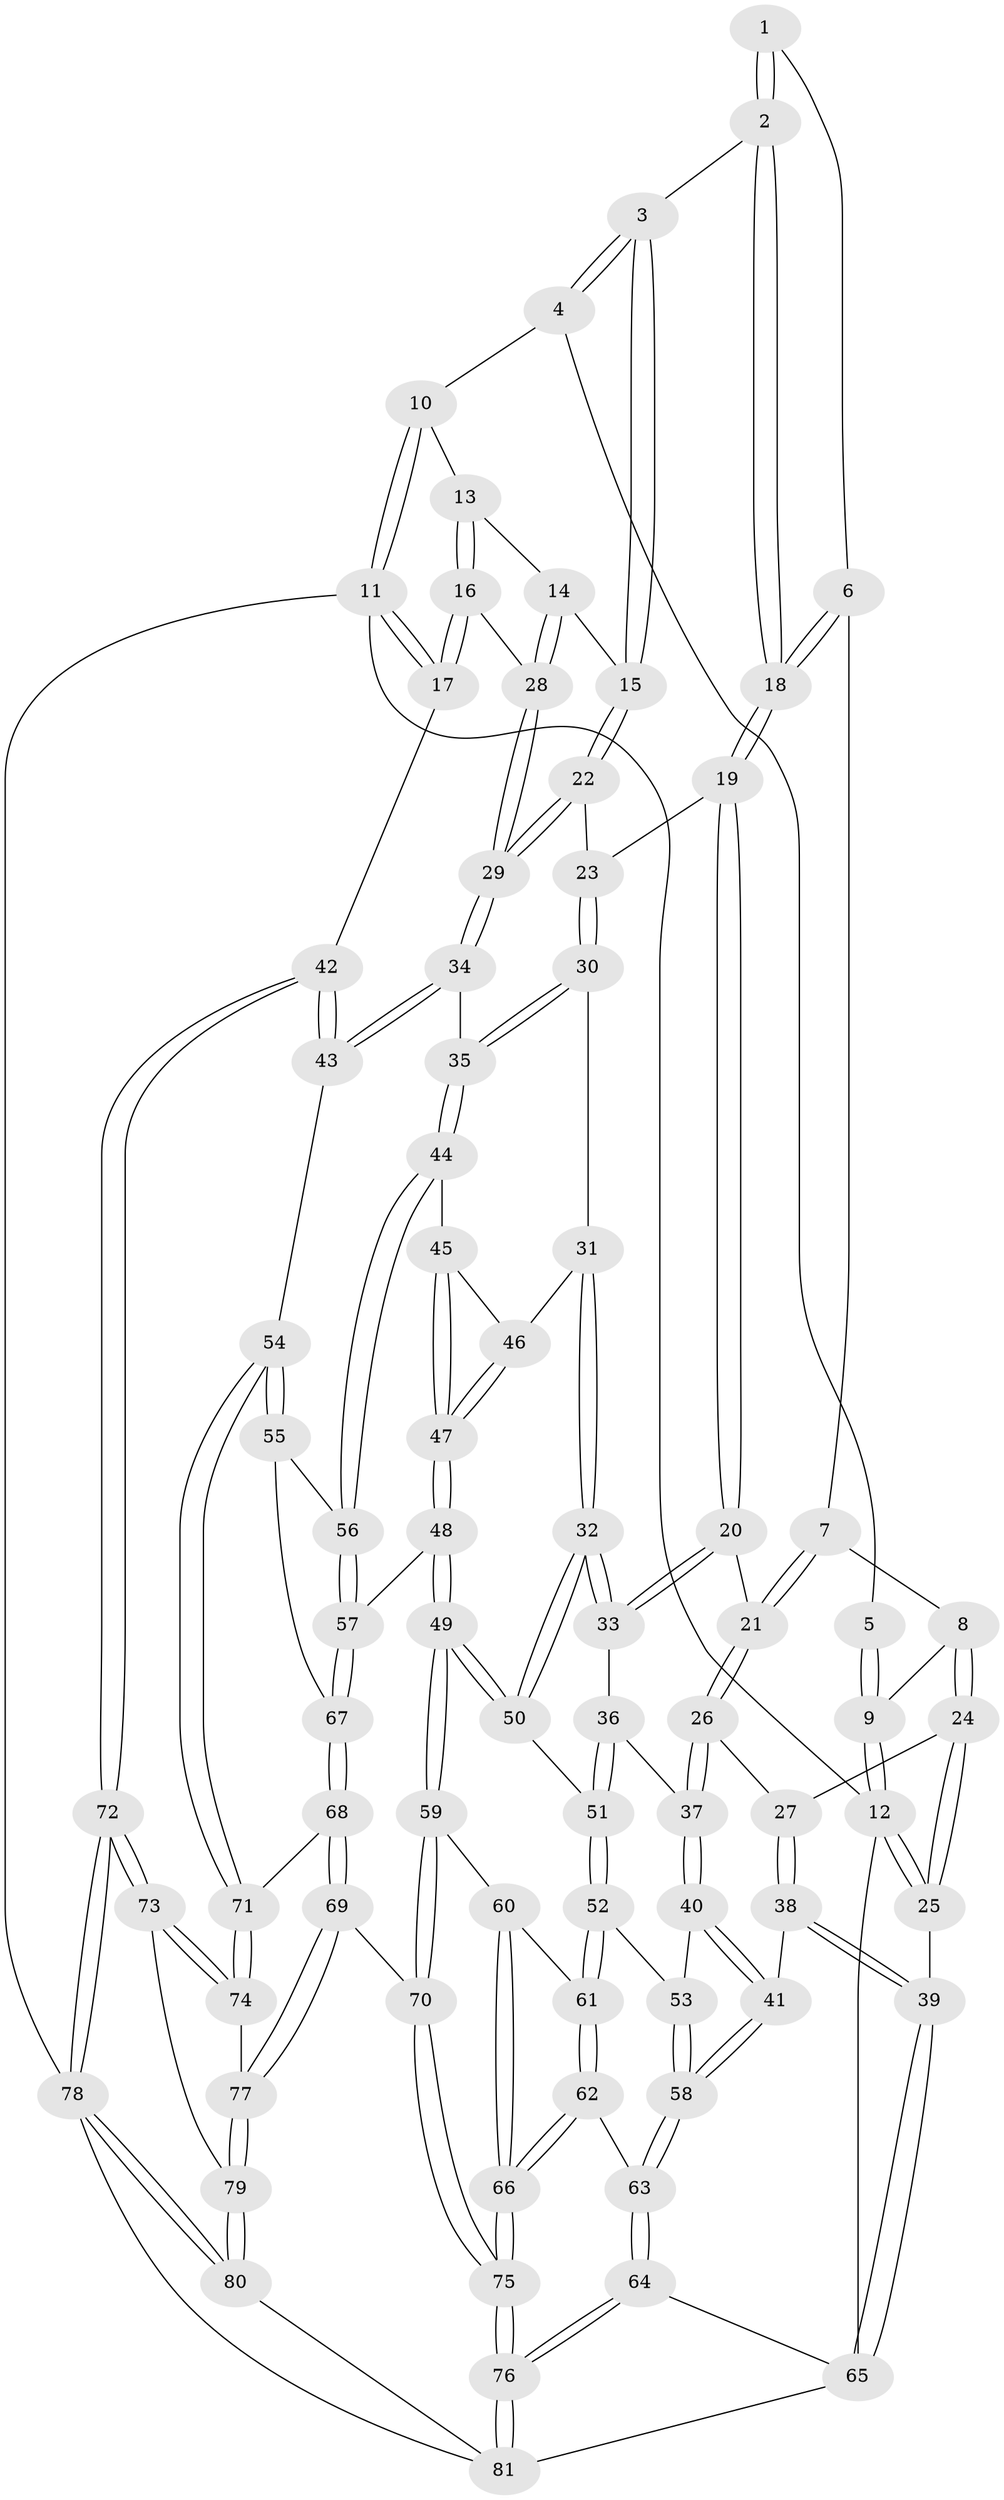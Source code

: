 // Generated by graph-tools (version 1.1) at 2025/51/03/09/25 03:51:10]
// undirected, 81 vertices, 199 edges
graph export_dot {
graph [start="1"]
  node [color=gray90,style=filled];
  1 [pos="+0.38937136046305815+0"];
  2 [pos="+0.47828429615823626+0.1608040807680691"];
  3 [pos="+0.6489917617342504+0"];
  4 [pos="+0.6569693093317183+0"];
  5 [pos="+0.3836326477687072+0"];
  6 [pos="+0.33293385999588626+0.09893119878803566"];
  7 [pos="+0.23865025640504367+0.14839200159598911"];
  8 [pos="+0.17086310311344796+0.1438327712854061"];
  9 [pos="+0.05738716119330212+0"];
  10 [pos="+0.7782127548401959+0"];
  11 [pos="+1+0"];
  12 [pos="+0+0"];
  13 [pos="+0.8675256868269765+0.06061087507261435"];
  14 [pos="+0.7298697411994699+0.1880860086003493"];
  15 [pos="+0.7207268124017652+0.18875489462246886"];
  16 [pos="+1+0.2066816185944715"];
  17 [pos="+1+0.19423782264699907"];
  18 [pos="+0.4715050613714629+0.19402020858992586"];
  19 [pos="+0.4715767005118491+0.19471815438074097"];
  20 [pos="+0.428924689283036+0.25989886492451364"];
  21 [pos="+0.3996568407037237+0.2623549214848302"];
  22 [pos="+0.7133681121690693+0.19853253043075528"];
  23 [pos="+0.6743067811001868+0.230448097253408"];
  24 [pos="+0.11607216818943028+0.2521134582914175"];
  25 [pos="+0+0.25705503072917024"];
  26 [pos="+0.28130344954198216+0.3385390482927794"];
  27 [pos="+0.1266694764103643+0.27089418451562913"];
  28 [pos="+0.9634319290154405+0.25036675109052514"];
  29 [pos="+0.8419645917019951+0.4171682122181796"];
  30 [pos="+0.6597045881364406+0.29902012051510685"];
  31 [pos="+0.6209948146803312+0.3601100152095647"];
  32 [pos="+0.5177487844045322+0.3926013058599447"];
  33 [pos="+0.43345506694282465+0.2705273035967817"];
  34 [pos="+0.8345210191220593+0.43833678882577065"];
  35 [pos="+0.8218276610346485+0.44345403422587226"];
  36 [pos="+0.3714477900459057+0.42795225071756515"];
  37 [pos="+0.29027477310844113+0.39582990955623826"];
  38 [pos="+0.1175171640785991+0.4478737328922574"];
  39 [pos="+0+0.5116316618145641"];
  40 [pos="+0.272455656960363+0.43060883224737617"];
  41 [pos="+0.1874331091002122+0.5270265927619295"];
  42 [pos="+1+0.5680900493248496"];
  43 [pos="+1+0.5600414210023157"];
  44 [pos="+0.7829108003048011+0.474072500892012"];
  45 [pos="+0.7718534519408565+0.4760261696130312"];
  46 [pos="+0.6377168469409704+0.38755857556811973"];
  47 [pos="+0.6351922619912157+0.5553084546993597"];
  48 [pos="+0.6236403802030629+0.567267722609789"];
  49 [pos="+0.5825081244685999+0.5795396843788587"];
  50 [pos="+0.49191136515326966+0.4846173824364105"];
  51 [pos="+0.4278264174493171+0.49747036256154853"];
  52 [pos="+0.3962971702604944+0.525191872732175"];
  53 [pos="+0.3776504579466107+0.5226459531673663"];
  54 [pos="+0.874098265436847+0.6547399872421423"];
  55 [pos="+0.8193472692255926+0.6339351858921576"];
  56 [pos="+0.7853226942166516+0.49476550384530465"];
  57 [pos="+0.7302995317318598+0.6432909568887354"];
  58 [pos="+0.18949561646614246+0.5368621083219922"];
  59 [pos="+0.5604021576450022+0.64376330610964"];
  60 [pos="+0.40200346076162413+0.63224464489299"];
  61 [pos="+0.3863514341493737+0.5737141600821388"];
  62 [pos="+0.18673637299052392+0.6610439962776294"];
  63 [pos="+0.17473105598144748+0.654036583027476"];
  64 [pos="+0+0.7423476958795483"];
  65 [pos="+0+0.7329576279181096"];
  66 [pos="+0.3328498673624681+0.7912463834512347"];
  67 [pos="+0.7426315937852924+0.6560904557330571"];
  68 [pos="+0.7215340997560028+0.747476436662948"];
  69 [pos="+0.6769756429660997+0.8130251002877729"];
  70 [pos="+0.5600658367413961+0.7292270264047792"];
  71 [pos="+0.87203136084357+0.7217109425586585"];
  72 [pos="+1+1"];
  73 [pos="+0.9324145935266683+0.8537821722938593"];
  74 [pos="+0.9225626681810698+0.8458907868999459"];
  75 [pos="+0.3577530388430929+0.8385016952926826"];
  76 [pos="+0.33134748415633986+1"];
  77 [pos="+0.6796334060295175+0.8207980548049263"];
  78 [pos="+1+1"];
  79 [pos="+0.6477482233991235+0.9894775576202417"];
  80 [pos="+0.6085840491450103+1"];
  81 [pos="+0.33222090622678363+1"];
  1 -- 2;
  1 -- 2;
  1 -- 6;
  2 -- 3;
  2 -- 18;
  2 -- 18;
  3 -- 4;
  3 -- 4;
  3 -- 15;
  3 -- 15;
  4 -- 5;
  4 -- 10;
  5 -- 9;
  5 -- 9;
  6 -- 7;
  6 -- 18;
  6 -- 18;
  7 -- 8;
  7 -- 21;
  7 -- 21;
  8 -- 9;
  8 -- 24;
  8 -- 24;
  9 -- 12;
  9 -- 12;
  10 -- 11;
  10 -- 11;
  10 -- 13;
  11 -- 12;
  11 -- 17;
  11 -- 17;
  11 -- 78;
  12 -- 25;
  12 -- 25;
  12 -- 65;
  13 -- 14;
  13 -- 16;
  13 -- 16;
  14 -- 15;
  14 -- 28;
  14 -- 28;
  15 -- 22;
  15 -- 22;
  16 -- 17;
  16 -- 17;
  16 -- 28;
  17 -- 42;
  18 -- 19;
  18 -- 19;
  19 -- 20;
  19 -- 20;
  19 -- 23;
  20 -- 21;
  20 -- 33;
  20 -- 33;
  21 -- 26;
  21 -- 26;
  22 -- 23;
  22 -- 29;
  22 -- 29;
  23 -- 30;
  23 -- 30;
  24 -- 25;
  24 -- 25;
  24 -- 27;
  25 -- 39;
  26 -- 27;
  26 -- 37;
  26 -- 37;
  27 -- 38;
  27 -- 38;
  28 -- 29;
  28 -- 29;
  29 -- 34;
  29 -- 34;
  30 -- 31;
  30 -- 35;
  30 -- 35;
  31 -- 32;
  31 -- 32;
  31 -- 46;
  32 -- 33;
  32 -- 33;
  32 -- 50;
  32 -- 50;
  33 -- 36;
  34 -- 35;
  34 -- 43;
  34 -- 43;
  35 -- 44;
  35 -- 44;
  36 -- 37;
  36 -- 51;
  36 -- 51;
  37 -- 40;
  37 -- 40;
  38 -- 39;
  38 -- 39;
  38 -- 41;
  39 -- 65;
  39 -- 65;
  40 -- 41;
  40 -- 41;
  40 -- 53;
  41 -- 58;
  41 -- 58;
  42 -- 43;
  42 -- 43;
  42 -- 72;
  42 -- 72;
  43 -- 54;
  44 -- 45;
  44 -- 56;
  44 -- 56;
  45 -- 46;
  45 -- 47;
  45 -- 47;
  46 -- 47;
  46 -- 47;
  47 -- 48;
  47 -- 48;
  48 -- 49;
  48 -- 49;
  48 -- 57;
  49 -- 50;
  49 -- 50;
  49 -- 59;
  49 -- 59;
  50 -- 51;
  51 -- 52;
  51 -- 52;
  52 -- 53;
  52 -- 61;
  52 -- 61;
  53 -- 58;
  53 -- 58;
  54 -- 55;
  54 -- 55;
  54 -- 71;
  54 -- 71;
  55 -- 56;
  55 -- 67;
  56 -- 57;
  56 -- 57;
  57 -- 67;
  57 -- 67;
  58 -- 63;
  58 -- 63;
  59 -- 60;
  59 -- 70;
  59 -- 70;
  60 -- 61;
  60 -- 66;
  60 -- 66;
  61 -- 62;
  61 -- 62;
  62 -- 63;
  62 -- 66;
  62 -- 66;
  63 -- 64;
  63 -- 64;
  64 -- 65;
  64 -- 76;
  64 -- 76;
  65 -- 81;
  66 -- 75;
  66 -- 75;
  67 -- 68;
  67 -- 68;
  68 -- 69;
  68 -- 69;
  68 -- 71;
  69 -- 70;
  69 -- 77;
  69 -- 77;
  70 -- 75;
  70 -- 75;
  71 -- 74;
  71 -- 74;
  72 -- 73;
  72 -- 73;
  72 -- 78;
  72 -- 78;
  73 -- 74;
  73 -- 74;
  73 -- 79;
  74 -- 77;
  75 -- 76;
  75 -- 76;
  76 -- 81;
  76 -- 81;
  77 -- 79;
  77 -- 79;
  78 -- 80;
  78 -- 80;
  78 -- 81;
  79 -- 80;
  79 -- 80;
  80 -- 81;
}
